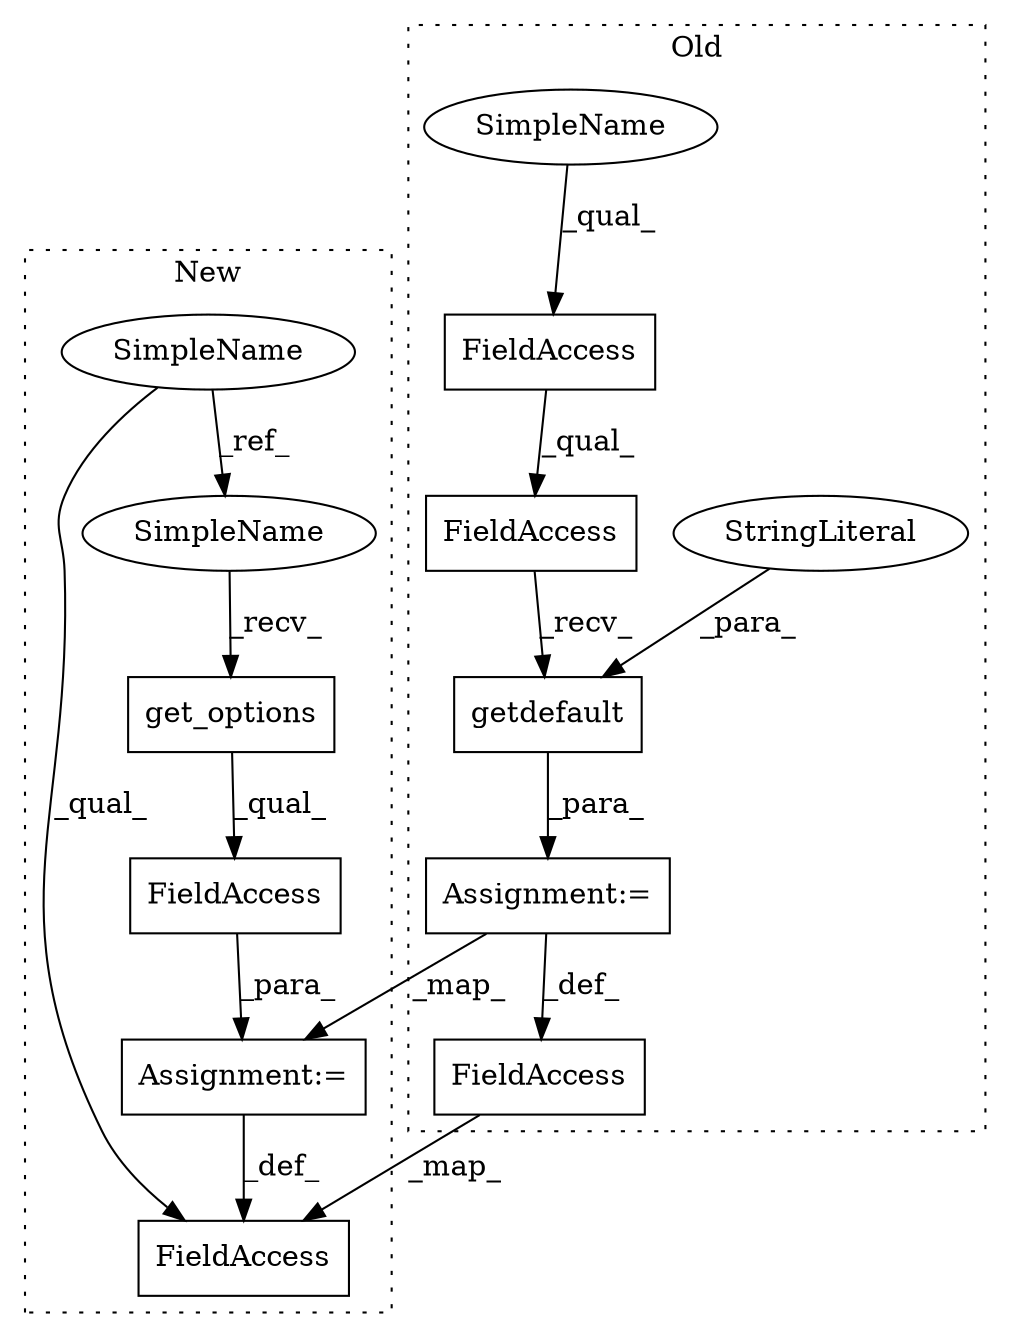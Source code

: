 digraph G {
subgraph cluster0 {
1 [label="getdefault" a="32" s="723,749" l="11,1" shape="box"];
4 [label="StringLiteral" a="45" s="734" l="15" shape="ellipse"];
5 [label="FieldAccess" a="22" s="703" l="19" shape="box"];
6 [label="FieldAccess" a="22" s="703" l="12" shape="box"];
8 [label="FieldAccess" a="22" s="689" l="13" shape="box"];
10 [label="Assignment:=" a="7" s="702" l="1" shape="box"];
13 [label="SimpleName" a="42" s="703" l="4" shape="ellipse"];
label = "Old";
style="dotted";
}
subgraph cluster1 {
2 [label="get_options" a="32" s="708" l="13" shape="box"];
3 [label="FieldAccess" a="22" s="703" l="32" shape="box"];
7 [label="SimpleName" a="42" s="642" l="4" shape="ellipse"];
9 [label="FieldAccess" a="22" s="689" l="13" shape="box"];
11 [label="Assignment:=" a="7" s="702" l="1" shape="box"];
12 [label="SimpleName" a="42" s="703" l="4" shape="ellipse"];
label = "New";
style="dotted";
}
1 -> 10 [label="_para_"];
2 -> 3 [label="_qual_"];
3 -> 11 [label="_para_"];
4 -> 1 [label="_para_"];
5 -> 1 [label="_recv_"];
6 -> 5 [label="_qual_"];
7 -> 12 [label="_ref_"];
7 -> 9 [label="_qual_"];
8 -> 9 [label="_map_"];
10 -> 8 [label="_def_"];
10 -> 11 [label="_map_"];
11 -> 9 [label="_def_"];
12 -> 2 [label="_recv_"];
13 -> 6 [label="_qual_"];
}